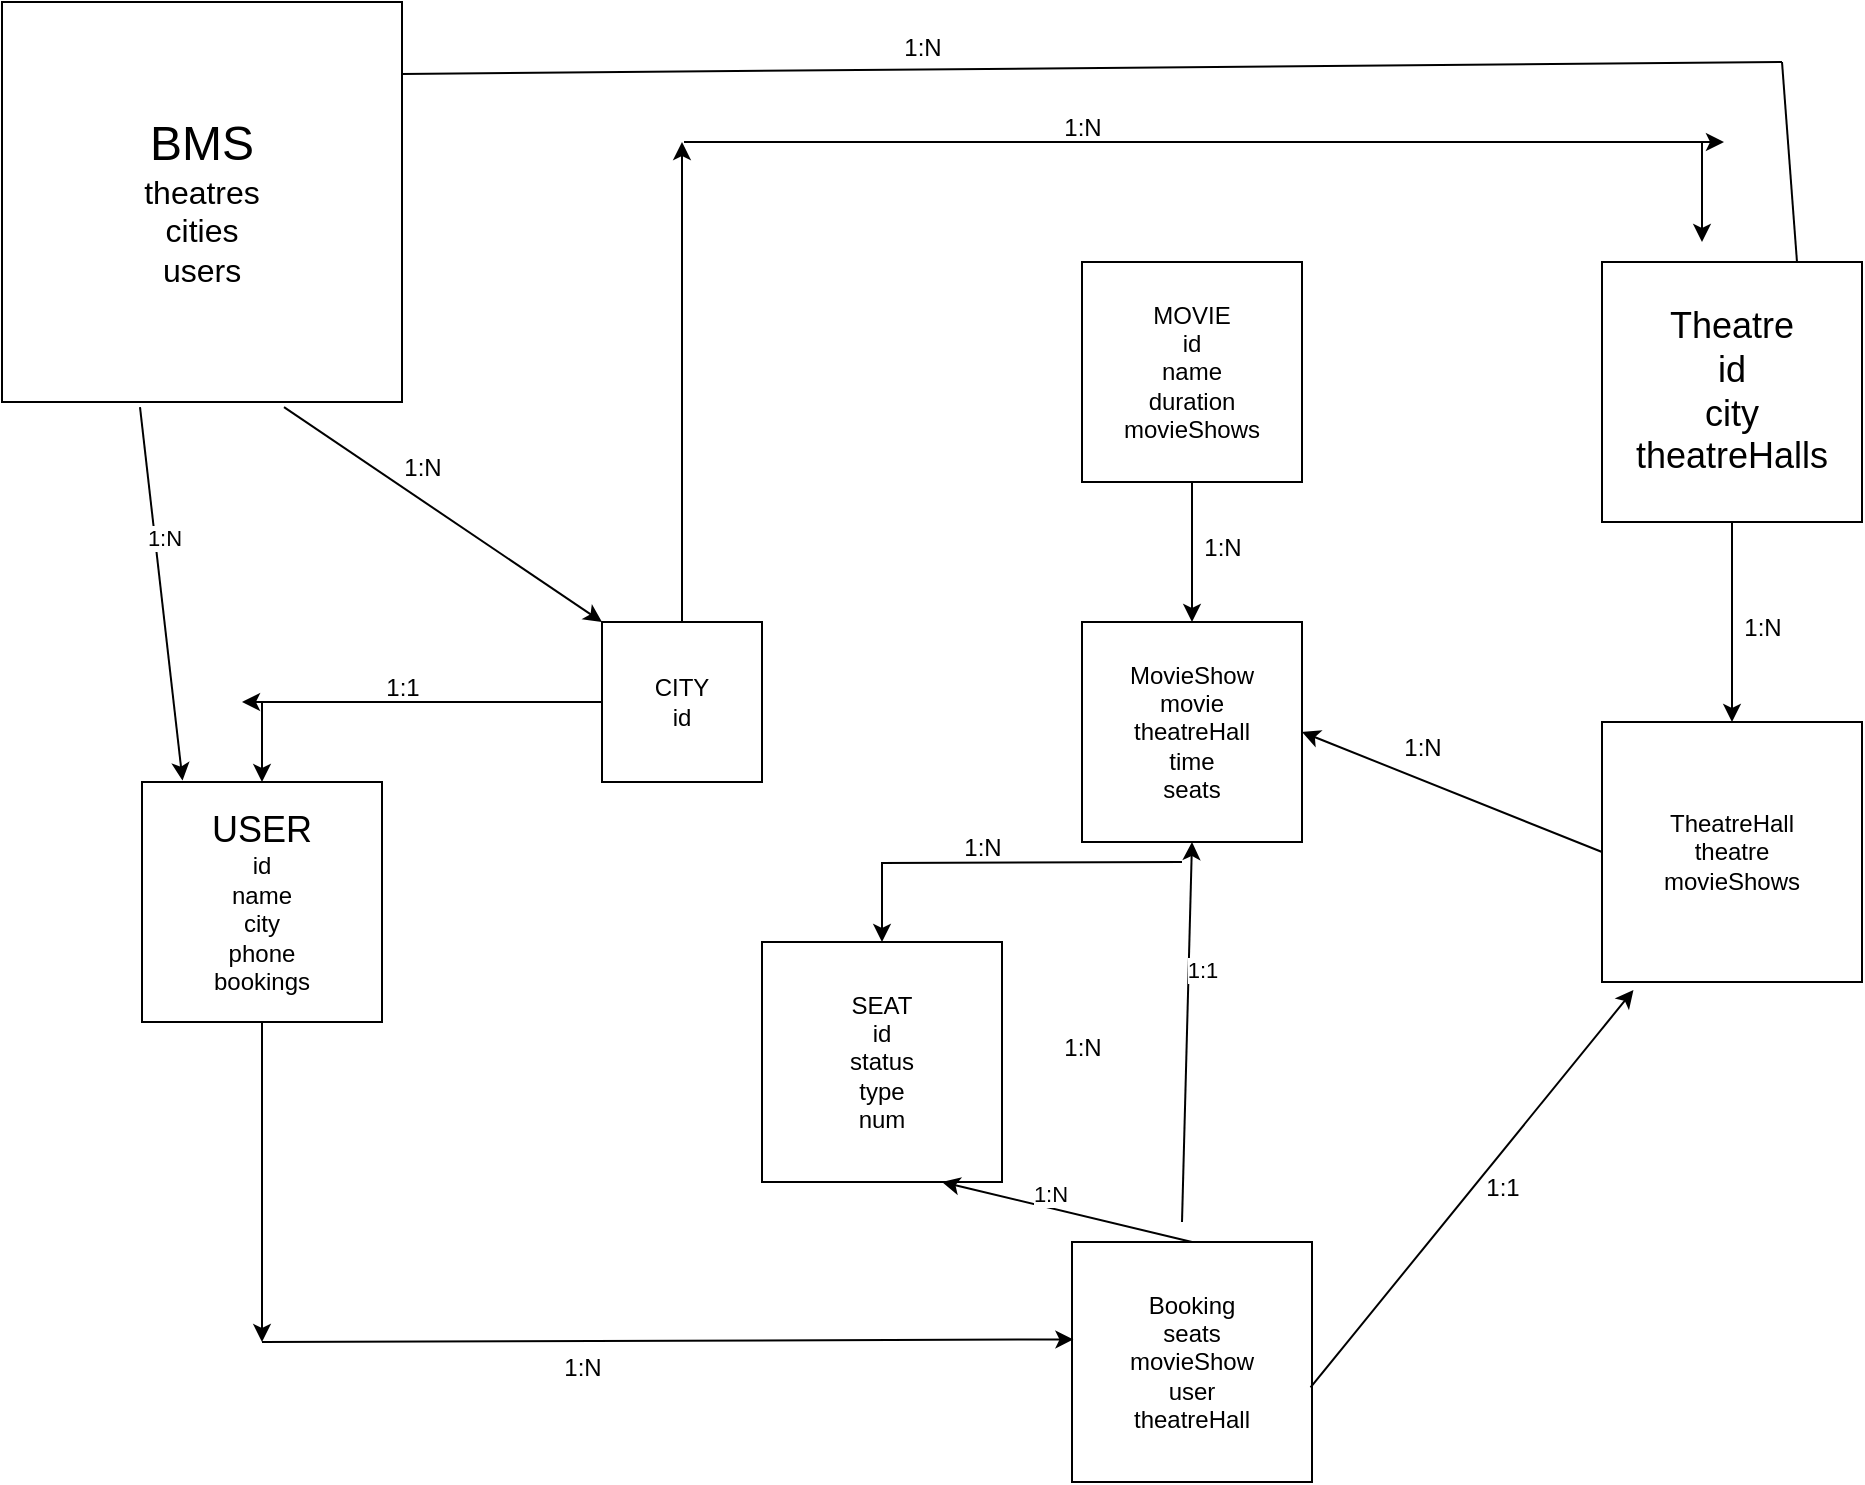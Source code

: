 <mxfile version="24.7.16">
  <diagram name="Page-1" id="8mbOCkGPbvo6u4NJJE5S">
    <mxGraphModel dx="1155" dy="1796" grid="1" gridSize="10" guides="1" tooltips="1" connect="1" arrows="1" fold="1" page="1" pageScale="1" pageWidth="850" pageHeight="1100" math="0" shadow="0">
      <root>
        <mxCell id="0" />
        <mxCell id="1" parent="0" />
        <mxCell id="gI5XPhRwYS4eJEb7OsNd-2" value="&lt;font style=&quot;font-size: 18px;&quot;&gt;USER&lt;/font&gt;&lt;div&gt;id&lt;/div&gt;&lt;div&gt;name&lt;/div&gt;&lt;div&gt;city&lt;/div&gt;&lt;div&gt;phone&lt;/div&gt;&lt;div&gt;bookings&lt;/div&gt;" style="whiteSpace=wrap;html=1;aspect=fixed;" vertex="1" parent="1">
          <mxGeometry x="90" y="320" width="120" height="120" as="geometry" />
        </mxCell>
        <mxCell id="gI5XPhRwYS4eJEb7OsNd-14" value="" style="edgeStyle=orthogonalEdgeStyle;rounded=0;orthogonalLoop=1;jettySize=auto;html=1;" edge="1" parent="1" source="gI5XPhRwYS4eJEb7OsNd-4">
          <mxGeometry relative="1" as="geometry">
            <mxPoint x="360" as="targetPoint" />
          </mxGeometry>
        </mxCell>
        <mxCell id="gI5XPhRwYS4eJEb7OsNd-19" value="" style="edgeStyle=orthogonalEdgeStyle;rounded=0;orthogonalLoop=1;jettySize=auto;html=1;" edge="1" parent="1" source="gI5XPhRwYS4eJEb7OsNd-4">
          <mxGeometry relative="1" as="geometry">
            <mxPoint x="140" y="280" as="targetPoint" />
          </mxGeometry>
        </mxCell>
        <mxCell id="gI5XPhRwYS4eJEb7OsNd-4" value="CITY&lt;div&gt;id&lt;/div&gt;" style="whiteSpace=wrap;html=1;aspect=fixed;" vertex="1" parent="1">
          <mxGeometry x="320" y="240" width="80" height="80" as="geometry" />
        </mxCell>
        <mxCell id="gI5XPhRwYS4eJEb7OsNd-11" value="" style="edgeStyle=orthogonalEdgeStyle;rounded=0;orthogonalLoop=1;jettySize=auto;html=1;" edge="1" parent="1" source="gI5XPhRwYS4eJEb7OsNd-5" target="gI5XPhRwYS4eJEb7OsNd-6">
          <mxGeometry relative="1" as="geometry" />
        </mxCell>
        <mxCell id="gI5XPhRwYS4eJEb7OsNd-5" value="MOVIE&lt;div&gt;id&lt;/div&gt;&lt;div&gt;name&lt;/div&gt;&lt;div&gt;duration&lt;/div&gt;&lt;div&gt;movieShows&lt;/div&gt;" style="whiteSpace=wrap;html=1;aspect=fixed;" vertex="1" parent="1">
          <mxGeometry x="560" y="60" width="110" height="110" as="geometry" />
        </mxCell>
        <mxCell id="gI5XPhRwYS4eJEb7OsNd-6" value="MovieShow&lt;div&gt;movie&lt;/div&gt;&lt;div&gt;theatreHall&lt;/div&gt;&lt;div&gt;time&lt;/div&gt;&lt;div&gt;seats&lt;/div&gt;" style="whiteSpace=wrap;html=1;aspect=fixed;" vertex="1" parent="1">
          <mxGeometry x="560" y="240" width="110" height="110" as="geometry" />
        </mxCell>
        <mxCell id="gI5XPhRwYS4eJEb7OsNd-9" value="" style="edgeStyle=orthogonalEdgeStyle;rounded=0;orthogonalLoop=1;jettySize=auto;html=1;" edge="1" parent="1" source="gI5XPhRwYS4eJEb7OsNd-7" target="gI5XPhRwYS4eJEb7OsNd-8">
          <mxGeometry relative="1" as="geometry" />
        </mxCell>
        <mxCell id="gI5XPhRwYS4eJEb7OsNd-7" value="&lt;font style=&quot;font-size: 18px;&quot;&gt;Theatre&lt;/font&gt;&lt;div&gt;&lt;span style=&quot;font-size: 18px;&quot;&gt;id&lt;/span&gt;&lt;/div&gt;&lt;div&gt;&lt;span style=&quot;font-size: 18px;&quot;&gt;city&lt;/span&gt;&lt;/div&gt;&lt;div&gt;&lt;span style=&quot;font-size: 18px;&quot;&gt;theatreHalls&lt;/span&gt;&lt;/div&gt;" style="whiteSpace=wrap;html=1;aspect=fixed;" vertex="1" parent="1">
          <mxGeometry x="820" y="60" width="130" height="130" as="geometry" />
        </mxCell>
        <mxCell id="gI5XPhRwYS4eJEb7OsNd-8" value="TheatreHall&lt;div&gt;theatre&lt;/div&gt;&lt;div&gt;movieShows&lt;/div&gt;" style="whiteSpace=wrap;html=1;aspect=fixed;" vertex="1" parent="1">
          <mxGeometry x="820" y="290" width="130" height="130" as="geometry" />
        </mxCell>
        <mxCell id="gI5XPhRwYS4eJEb7OsNd-10" value="1:N" style="text;html=1;align=center;verticalAlign=middle;resizable=0;points=[];autosize=1;strokeColor=none;fillColor=none;" vertex="1" parent="1">
          <mxGeometry x="880" y="228" width="40" height="30" as="geometry" />
        </mxCell>
        <mxCell id="gI5XPhRwYS4eJEb7OsNd-12" value="1:N" style="text;html=1;align=center;verticalAlign=middle;resizable=0;points=[];autosize=1;strokeColor=none;fillColor=none;" vertex="1" parent="1">
          <mxGeometry x="610" y="188" width="40" height="30" as="geometry" />
        </mxCell>
        <mxCell id="gI5XPhRwYS4eJEb7OsNd-15" value="" style="endArrow=classic;html=1;rounded=0;" edge="1" parent="1">
          <mxGeometry width="50" height="50" relative="1" as="geometry">
            <mxPoint x="361" as="sourcePoint" />
            <mxPoint x="881" as="targetPoint" />
          </mxGeometry>
        </mxCell>
        <mxCell id="gI5XPhRwYS4eJEb7OsNd-16" value="" style="endArrow=classic;html=1;rounded=0;" edge="1" parent="1">
          <mxGeometry width="50" height="50" relative="1" as="geometry">
            <mxPoint x="870" as="sourcePoint" />
            <mxPoint x="870" y="50" as="targetPoint" />
          </mxGeometry>
        </mxCell>
        <mxCell id="gI5XPhRwYS4eJEb7OsNd-17" value="1:N" style="text;html=1;align=center;verticalAlign=middle;resizable=0;points=[];autosize=1;strokeColor=none;fillColor=none;" vertex="1" parent="1">
          <mxGeometry x="540" y="-22" width="40" height="30" as="geometry" />
        </mxCell>
        <mxCell id="gI5XPhRwYS4eJEb7OsNd-20" value="" style="endArrow=classic;html=1;rounded=0;entryX=0.5;entryY=0;entryDx=0;entryDy=0;" edge="1" parent="1" target="gI5XPhRwYS4eJEb7OsNd-2">
          <mxGeometry width="50" height="50" relative="1" as="geometry">
            <mxPoint x="150" y="280" as="sourcePoint" />
            <mxPoint x="490" y="240" as="targetPoint" />
          </mxGeometry>
        </mxCell>
        <mxCell id="gI5XPhRwYS4eJEb7OsNd-21" value="1:1" style="text;html=1;align=center;verticalAlign=middle;resizable=0;points=[];autosize=1;strokeColor=none;fillColor=none;" vertex="1" parent="1">
          <mxGeometry x="200" y="258" width="40" height="30" as="geometry" />
        </mxCell>
        <mxCell id="gI5XPhRwYS4eJEb7OsNd-24" value="" style="edgeStyle=orthogonalEdgeStyle;rounded=0;orthogonalLoop=1;jettySize=auto;html=1;" edge="1" parent="1" target="gI5XPhRwYS4eJEb7OsNd-22">
          <mxGeometry relative="1" as="geometry">
            <mxPoint x="610" y="360" as="sourcePoint" />
          </mxGeometry>
        </mxCell>
        <mxCell id="gI5XPhRwYS4eJEb7OsNd-22" value="SEAT&lt;div&gt;id&lt;/div&gt;&lt;div&gt;status&lt;/div&gt;&lt;div&gt;type&lt;/div&gt;&lt;div&gt;num&lt;/div&gt;" style="whiteSpace=wrap;html=1;aspect=fixed;" vertex="1" parent="1">
          <mxGeometry x="400" y="400" width="120" height="120" as="geometry" />
        </mxCell>
        <mxCell id="gI5XPhRwYS4eJEb7OsNd-25" value="1:N" style="text;html=1;align=center;verticalAlign=middle;resizable=0;points=[];autosize=1;strokeColor=none;fillColor=none;" vertex="1" parent="1">
          <mxGeometry x="540" y="438" width="40" height="30" as="geometry" />
        </mxCell>
        <mxCell id="gI5XPhRwYS4eJEb7OsNd-26" value="Booking&lt;div&gt;seats&lt;/div&gt;&lt;div&gt;movieShow&lt;/div&gt;&lt;div&gt;user&lt;/div&gt;&lt;div&gt;theatreHall&lt;/div&gt;" style="whiteSpace=wrap;html=1;aspect=fixed;" vertex="1" parent="1">
          <mxGeometry x="555" y="550" width="120" height="120" as="geometry" />
        </mxCell>
        <mxCell id="gI5XPhRwYS4eJEb7OsNd-27" value="" style="endArrow=classic;html=1;rounded=0;exitX=0.5;exitY=1;exitDx=0;exitDy=0;entryX=0.5;entryY=1;entryDx=0;entryDy=0;" edge="1" parent="1" source="gI5XPhRwYS4eJEb7OsNd-2">
          <mxGeometry width="50" height="50" relative="1" as="geometry">
            <mxPoint x="440" y="410" as="sourcePoint" />
            <mxPoint x="150" y="600" as="targetPoint" />
          </mxGeometry>
        </mxCell>
        <mxCell id="gI5XPhRwYS4eJEb7OsNd-28" value="" style="endArrow=classic;html=1;rounded=0;entryX=0.006;entryY=0.406;entryDx=0;entryDy=0;entryPerimeter=0;exitX=0.006;exitY=0.406;exitDx=0;exitDy=0;exitPerimeter=0;" edge="1" parent="1" target="gI5XPhRwYS4eJEb7OsNd-26">
          <mxGeometry width="50" height="50" relative="1" as="geometry">
            <mxPoint x="150" y="600" as="sourcePoint" />
            <mxPoint x="490" y="360" as="targetPoint" />
          </mxGeometry>
        </mxCell>
        <mxCell id="gI5XPhRwYS4eJEb7OsNd-29" value="1:N" style="text;html=1;align=center;verticalAlign=middle;resizable=0;points=[];autosize=1;strokeColor=none;fillColor=none;" vertex="1" parent="1">
          <mxGeometry x="290" y="598" width="40" height="30" as="geometry" />
        </mxCell>
        <mxCell id="gI5XPhRwYS4eJEb7OsNd-30" value="" style="endArrow=classic;html=1;rounded=0;exitX=0.5;exitY=0;exitDx=0;exitDy=0;entryX=0.75;entryY=1;entryDx=0;entryDy=0;" edge="1" parent="1" source="gI5XPhRwYS4eJEb7OsNd-26" target="gI5XPhRwYS4eJEb7OsNd-22">
          <mxGeometry width="50" height="50" relative="1" as="geometry">
            <mxPoint x="440" y="410" as="sourcePoint" />
            <mxPoint x="490" y="360" as="targetPoint" />
          </mxGeometry>
        </mxCell>
        <mxCell id="gI5XPhRwYS4eJEb7OsNd-32" value="1:N" style="edgeLabel;html=1;align=center;verticalAlign=middle;resizable=0;points=[];" vertex="1" connectable="0" parent="gI5XPhRwYS4eJEb7OsNd-30">
          <mxGeometry x="0.169" y="-7" relative="1" as="geometry">
            <mxPoint as="offset" />
          </mxGeometry>
        </mxCell>
        <mxCell id="gI5XPhRwYS4eJEb7OsNd-33" value="" style="endArrow=classic;html=1;rounded=0;entryX=0.5;entryY=1;entryDx=0;entryDy=0;" edge="1" parent="1" target="gI5XPhRwYS4eJEb7OsNd-6">
          <mxGeometry width="50" height="50" relative="1" as="geometry">
            <mxPoint x="610" y="540" as="sourcePoint" />
            <mxPoint x="610" y="460" as="targetPoint" />
          </mxGeometry>
        </mxCell>
        <mxCell id="gI5XPhRwYS4eJEb7OsNd-34" value="1:1" style="edgeLabel;html=1;align=center;verticalAlign=middle;resizable=0;points=[];" vertex="1" connectable="0" parent="gI5XPhRwYS4eJEb7OsNd-33">
          <mxGeometry x="0.333" y="-6" relative="1" as="geometry">
            <mxPoint as="offset" />
          </mxGeometry>
        </mxCell>
        <mxCell id="gI5XPhRwYS4eJEb7OsNd-35" value="" style="endArrow=classic;html=1;rounded=0;exitX=0.994;exitY=0.606;exitDx=0;exitDy=0;exitPerimeter=0;entryX=0.121;entryY=1.031;entryDx=0;entryDy=0;entryPerimeter=0;" edge="1" parent="1" source="gI5XPhRwYS4eJEb7OsNd-26" target="gI5XPhRwYS4eJEb7OsNd-8">
          <mxGeometry width="50" height="50" relative="1" as="geometry">
            <mxPoint x="550" y="420" as="sourcePoint" />
            <mxPoint x="600" y="370" as="targetPoint" />
          </mxGeometry>
        </mxCell>
        <mxCell id="gI5XPhRwYS4eJEb7OsNd-36" value="1:1" style="text;html=1;align=center;verticalAlign=middle;resizable=0;points=[];autosize=1;strokeColor=none;fillColor=none;" vertex="1" parent="1">
          <mxGeometry x="750" y="508" width="40" height="30" as="geometry" />
        </mxCell>
        <mxCell id="gI5XPhRwYS4eJEb7OsNd-37" value="" style="endArrow=classic;html=1;rounded=0;exitX=0;exitY=0.5;exitDx=0;exitDy=0;entryX=1;entryY=0.5;entryDx=0;entryDy=0;" edge="1" parent="1" source="gI5XPhRwYS4eJEb7OsNd-8" target="gI5XPhRwYS4eJEb7OsNd-6">
          <mxGeometry width="50" height="50" relative="1" as="geometry">
            <mxPoint x="550" y="340" as="sourcePoint" />
            <mxPoint x="600" y="290" as="targetPoint" />
          </mxGeometry>
        </mxCell>
        <mxCell id="gI5XPhRwYS4eJEb7OsNd-38" value="1:N" style="text;html=1;align=center;verticalAlign=middle;resizable=0;points=[];autosize=1;strokeColor=none;fillColor=none;" vertex="1" parent="1">
          <mxGeometry x="710" y="288" width="40" height="30" as="geometry" />
        </mxCell>
        <mxCell id="gI5XPhRwYS4eJEb7OsNd-39" value="&lt;font style=&quot;font-size: 24px;&quot;&gt;BMS&lt;/font&gt;&lt;div&gt;&lt;font size=&quot;3&quot; style=&quot;&quot;&gt;theatres&lt;/font&gt;&lt;/div&gt;&lt;div&gt;&lt;font size=&quot;3&quot; style=&quot;&quot;&gt;cities&lt;/font&gt;&lt;/div&gt;&lt;div&gt;&lt;font size=&quot;3&quot; style=&quot;&quot;&gt;users&lt;/font&gt;&lt;/div&gt;" style="whiteSpace=wrap;html=1;aspect=fixed;" vertex="1" parent="1">
          <mxGeometry x="20" y="-70" width="200" height="200" as="geometry" />
        </mxCell>
        <mxCell id="gI5XPhRwYS4eJEb7OsNd-41" value="" style="endArrow=none;html=1;rounded=0;exitX=0.998;exitY=0.18;exitDx=0;exitDy=0;exitPerimeter=0;" edge="1" parent="1" source="gI5XPhRwYS4eJEb7OsNd-39">
          <mxGeometry width="50" height="50" relative="1" as="geometry">
            <mxPoint x="540" y="260" as="sourcePoint" />
            <mxPoint x="910" y="-40" as="targetPoint" />
          </mxGeometry>
        </mxCell>
        <mxCell id="gI5XPhRwYS4eJEb7OsNd-42" value="" style="endArrow=none;html=1;rounded=0;entryX=0.75;entryY=0;entryDx=0;entryDy=0;" edge="1" parent="1" target="gI5XPhRwYS4eJEb7OsNd-7">
          <mxGeometry width="50" height="50" relative="1" as="geometry">
            <mxPoint x="910" y="-40" as="sourcePoint" />
            <mxPoint x="590" y="210" as="targetPoint" />
          </mxGeometry>
        </mxCell>
        <mxCell id="gI5XPhRwYS4eJEb7OsNd-43" value="1:N" style="text;html=1;align=center;verticalAlign=middle;resizable=0;points=[];autosize=1;strokeColor=none;fillColor=none;" vertex="1" parent="1">
          <mxGeometry x="460" y="-62" width="40" height="30" as="geometry" />
        </mxCell>
        <mxCell id="gI5XPhRwYS4eJEb7OsNd-44" value="" style="endArrow=classic;html=1;rounded=0;exitX=0.345;exitY=1.013;exitDx=0;exitDy=0;exitPerimeter=0;entryX=0.169;entryY=-0.006;entryDx=0;entryDy=0;entryPerimeter=0;" edge="1" parent="1" source="gI5XPhRwYS4eJEb7OsNd-39" target="gI5XPhRwYS4eJEb7OsNd-2">
          <mxGeometry width="50" height="50" relative="1" as="geometry">
            <mxPoint x="540" y="300" as="sourcePoint" />
            <mxPoint x="590" y="250" as="targetPoint" />
          </mxGeometry>
        </mxCell>
        <mxCell id="gI5XPhRwYS4eJEb7OsNd-45" value="1:N" style="edgeLabel;html=1;align=center;verticalAlign=middle;resizable=0;points=[];" vertex="1" connectable="0" parent="gI5XPhRwYS4eJEb7OsNd-44">
          <mxGeometry x="-0.294" y="5" relative="1" as="geometry">
            <mxPoint x="-1" as="offset" />
          </mxGeometry>
        </mxCell>
        <mxCell id="gI5XPhRwYS4eJEb7OsNd-46" value="" style="endArrow=classic;html=1;rounded=0;exitX=0.705;exitY=1.013;exitDx=0;exitDy=0;exitPerimeter=0;entryX=0;entryY=0;entryDx=0;entryDy=0;" edge="1" parent="1" source="gI5XPhRwYS4eJEb7OsNd-39" target="gI5XPhRwYS4eJEb7OsNd-4">
          <mxGeometry width="50" height="50" relative="1" as="geometry">
            <mxPoint x="540" y="300" as="sourcePoint" />
            <mxPoint x="590" y="250" as="targetPoint" />
          </mxGeometry>
        </mxCell>
        <mxCell id="gI5XPhRwYS4eJEb7OsNd-47" value="1:N" style="text;html=1;align=center;verticalAlign=middle;resizable=0;points=[];autosize=1;strokeColor=none;fillColor=none;" vertex="1" parent="1">
          <mxGeometry x="210" y="148" width="40" height="30" as="geometry" />
        </mxCell>
        <mxCell id="gI5XPhRwYS4eJEb7OsNd-48" value="1:N" style="text;html=1;align=center;verticalAlign=middle;resizable=0;points=[];autosize=1;strokeColor=none;fillColor=none;" vertex="1" parent="1">
          <mxGeometry x="490" y="338" width="40" height="30" as="geometry" />
        </mxCell>
      </root>
    </mxGraphModel>
  </diagram>
</mxfile>
